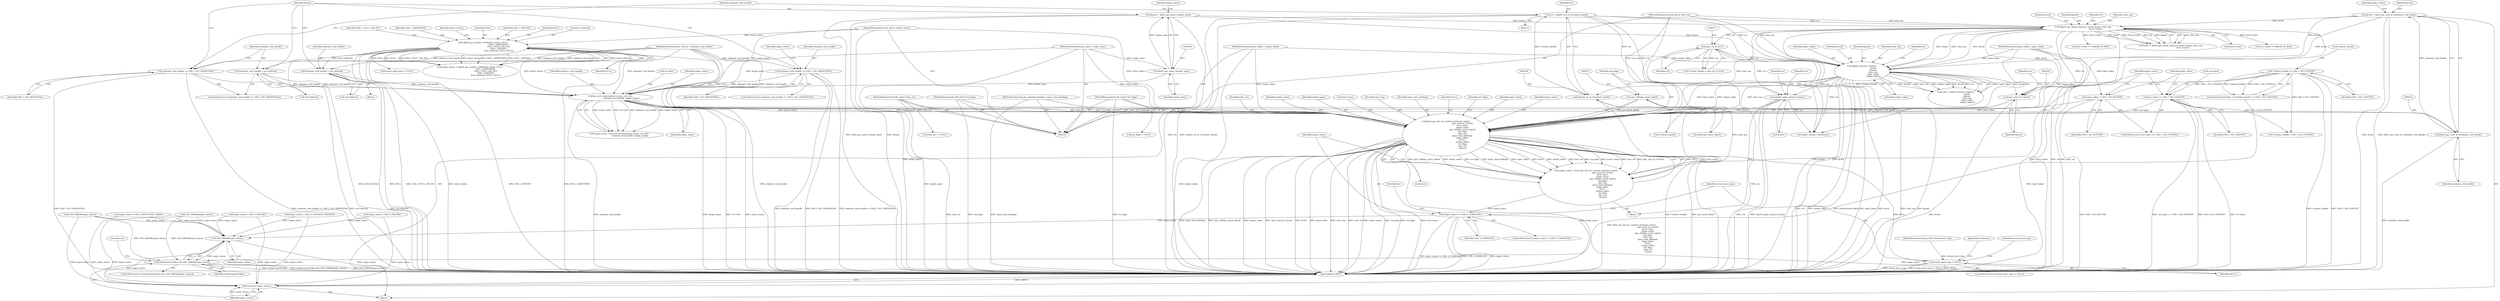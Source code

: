 digraph "0_krb5_e04f0283516e80d2f93366e0d479d13c9b5c8c2a_3@pointer" {
"1000326" [label="(Call,krb5_gss_init_sec_context_ext(minor_status,\n                                                     (gss_cred_id_t) kcred,\n                                                     &ctx->gssc,\n                                                     target_name,\n                                                     (gss_OID)gss_mech_iakerb,\n                                                     req_flags,\n                                                     time_req,\n                                                     input_chan_bindings,\n                                                     input_token,\n                                                     NULL,\n                                                     output_token,\n                                                      ret_flags,\n                                                      time_rec,\n                                                      &exts))"];
"1000207" [label="(Call,kg_cred_resolve(minor_status, ctx->k5c,\n                                   claimant_cred_handle, target_name))"];
"1000162" [label="(Call,iakerb_gss_acquire_cred(minor_status, NULL,\n                                                   GSS_C_INDEFINITE,\n                                                   GSS_C_NULL_OID_SET,\n                                                   GSS_C_INITIATE,\n                                                   &ctx->defcred, NULL, NULL))"];
"1000103" [label="(MethodParameterIn,OM_uint32 *minor_status)"];
"1000156" [label="(Call,claimant_cred_handle == GSS_C_NO_CREDENTIAL)"];
"1000104" [label="(MethodParameterIn,gss_cred_id_t claimant_cred_handle)"];
"1000192" [label="(Call,claimant_cred_handle == GSS_C_NO_CREDENTIAL)"];
"1000195" [label="(Call,claimant_cred_handle = ctx->defcred)"];
"1000178" [label="(Call,claimant_cred_handle = ctx->defcred)"];
"1000202" [label="(Call,(krb5_gss_name_t)target_name)"];
"1000106" [label="(MethodParameterIn,gss_name_t target_name)"];
"1000328" [label="(Call,(gss_cred_id_t) kcred)"];
"1000234" [label="(Call,iakerb_get_initial_state(ctx, kcred, kname, time_req,\n                                        &ctx->state))"];
"1000185" [label="(Call,ctx = (iakerb_ctx_id_t)*context_handle)"];
"1000187" [label="(Call,(iakerb_ctx_id_t)*context_handle)"];
"1000132" [label="(Call,*context_handle == GSS_C_NO_CONTEXT)"];
"1000221" [label="(Call,kcred = (krb5_gss_cred_id_t)claimant_cred_handle)"];
"1000223" [label="(Call,(krb5_gss_cred_id_t)claimant_cred_handle)"];
"1000200" [label="(Call,kname = (krb5_gss_name_t)target_name)"];
"1000109" [label="(MethodParameterIn,OM_uint32 time_req)"];
"1000268" [label="(Call,iakerb_initiator_step(ctx,\n                                     kcred,\n                                     kname,\n                                     time_req,\n                                     input_token,\n                                     output_token))"];
"1000256" [label="(Call,(gss_ctx_id_t)ctx)"];
"1000111" [label="(MethodParameterIn,gss_buffer_t input_token)"];
"1000113" [label="(MethodParameterIn,gss_buffer_t output_token)"];
"1000316" [label="(Call,ctx->gssc == GSS_C_NO_CONTEXT)"];
"1000336" [label="(Call,(gss_OID)gss_mech_iakerb)"];
"1000108" [label="(MethodParameterIn,OM_uint32 req_flags)"];
"1000110" [label="(MethodParameterIn,gss_channel_bindings_t input_chan_bindings)"];
"1000321" [label="(Call,input_token = GSS_C_NO_BUFFER)"];
"1000114" [label="(MethodParameterIn,OM_uint32 *ret_flags)"];
"1000115" [label="(MethodParameterIn,OM_uint32 *time_rec)"];
"1000311" [label="(Call,iakerb_make_exts(ctx, &exts))"];
"1000324" [label="(Call,major_status = krb5_gss_init_sec_context_ext(minor_status,\n                                                     (gss_cred_id_t) kcred,\n                                                     &ctx->gssc,\n                                                     target_name,\n                                                     (gss_OID)gss_mech_iakerb,\n                                                     req_flags,\n                                                     time_req,\n                                                     input_chan_bindings,\n                                                     input_token,\n                                                     NULL,\n                                                     output_token,\n                                                      ret_flags,\n                                                      time_rec,\n                                                      &exts))"];
"1000350" [label="(Call,major_status == GSS_S_COMPLETE)"];
"1000410" [label="(Call,GSS_ERROR(major_status))"];
"1000408" [label="(Call,initialContextToken && GSS_ERROR(major_status))"];
"1000419" [label="(Return,return major_status;)"];
"1000359" [label="(Call,actual_mech_type != NULL)"];
"1000326" [label="(Call,krb5_gss_init_sec_context_ext(minor_status,\n                                                     (gss_cred_id_t) kcred,\n                                                     &ctx->gssc,\n                                                     target_name,\n                                                     (gss_OID)gss_mech_iakerb,\n                                                     req_flags,\n                                                     time_req,\n                                                     input_chan_bindings,\n                                                     input_token,\n                                                     NULL,\n                                                     output_token,\n                                                      ret_flags,\n                                                      time_rec,\n                                                      &exts))"];
"1000349" [label="(ControlStructure,if (major_status == GSS_S_COMPLETE))"];
"1000315" [label="(ControlStructure,if (ctx->gssc == GSS_C_NO_CONTEXT))"];
"1000258" [label="(Identifier,ctx)"];
"1000311" [label="(Call,iakerb_make_exts(ctx, &exts))"];
"1000186" [label="(Identifier,ctx)"];
"1000232" [label="(Call,code = iakerb_get_initial_state(ctx, kcred, kname, time_req,\n                                        &ctx->state))"];
"1000273" [label="(Identifier,input_token)"];
"1000212" [label="(Identifier,claimant_cred_handle)"];
"1000270" [label="(Identifier,kcred)"];
"1000381" [label="(Call,ret_flags != NULL)"];
"1000213" [label="(Identifier,target_name)"];
"1000156" [label="(Call,claimant_cred_handle == GSS_C_NO_CREDENTIAL)"];
"1000271" [label="(Identifier,kname)"];
"1000118" [label="(Call,major_status = GSS_S_FAILURE)"];
"1000346" [label="(Identifier,time_rec)"];
"1000178" [label="(Call,claimant_cred_handle = ctx->defcred)"];
"1000410" [label="(Call,GSS_ERROR(major_status))"];
"1000344" [label="(Identifier,output_token)"];
"1000162" [label="(Call,iakerb_gss_acquire_cred(minor_status, NULL,\n                                                   GSS_C_INDEFINITE,\n                                                   GSS_C_NULL_OID_SET,\n                                                   GSS_C_INITIATE,\n                                                   &ctx->defcred, NULL, NULL))"];
"1000116" [label="(Block,)"];
"1000195" [label="(Call,claimant_cred_handle = ctx->defcred)"];
"1000115" [label="(MethodParameterIn,OM_uint32 *time_rec)"];
"1000179" [label="(Identifier,claimant_cred_handle)"];
"1000114" [label="(MethodParameterIn,OM_uint32 *ret_flags)"];
"1000132" [label="(Call,*context_handle == GSS_C_NO_CONTEXT)"];
"1000313" [label="(Call,&exts)"];
"1000234" [label="(Call,iakerb_get_initial_state(ctx, kcred, kname, time_req,\n                                        &ctx->state))"];
"1000209" [label="(Call,ctx->k5c)"];
"1000328" [label="(Call,(gss_cred_id_t) kcred)"];
"1000352" [label="(Identifier,GSS_S_COMPLETE)"];
"1000236" [label="(Identifier,kcred)"];
"1000227" [label="(Identifier,major_status)"];
"1000325" [label="(Identifier,major_status)"];
"1000321" [label="(Call,input_token = GSS_C_NO_BUFFER)"];
"1000335" [label="(Identifier,target_name)"];
"1000331" [label="(Call,&ctx->gssc)"];
"1000167" [label="(Identifier,GSS_C_INITIATE)"];
"1000371" [label="(Call,actual_mech_type != NULL)"];
"1000256" [label="(Call,(gss_ctx_id_t)ctx)"];
"1000215" [label="(Call,GSS_ERROR(major_status))"];
"1000205" [label="(Call,major_status = kg_cred_resolve(minor_status, ctx->k5c,\n                                   claimant_cred_handle, target_name))"];
"1000206" [label="(Identifier,major_status)"];
"1000109" [label="(MethodParameterIn,OM_uint32 time_req)"];
"1000414" [label="(Identifier,ctx)"];
"1000323" [label="(Identifier,GSS_C_NO_BUFFER)"];
"1000189" [label="(Call,*context_handle)"];
"1000340" [label="(Identifier,time_req)"];
"1000161" [label="(Identifier,major_status)"];
"1000164" [label="(Identifier,NULL)"];
"1000160" [label="(Call,major_status = iakerb_gss_acquire_cred(minor_status, NULL,\n                                                   GSS_C_INDEFINITE,\n                                                   GSS_C_NULL_OID_SET,\n                                                   GSS_C_INITIATE,\n                                                   &ctx->defcred, NULL, NULL))"];
"1000200" [label="(Call,kname = (krb5_gss_name_t)target_name)"];
"1000341" [label="(Identifier,input_chan_bindings)"];
"1000168" [label="(Call,&ctx->defcred)"];
"1000407" [label="(ControlStructure,if (initialContextToken && GSS_ERROR(major_status)))"];
"1000272" [label="(Identifier,time_req)"];
"1000226" [label="(Call,major_status = GSS_S_FAILURE)"];
"1000343" [label="(Identifier,NULL)"];
"1000192" [label="(Call,claimant_cred_handle == GSS_C_NO_CREDENTIAL)"];
"1000260" [label="(Call,ctx->state != IAKERB_AP_REQ)"];
"1000361" [label="(Identifier,NULL)"];
"1000351" [label="(Identifier,major_status)"];
"1000318" [label="(Identifier,ctx)"];
"1000279" [label="(Call,major_status = GSS_S_DEFECTIVE_TOKEN)"];
"1000175" [label="(Call,GSS_ERROR(major_status))"];
"1000330" [label="(Identifier,kcred)"];
"1000345" [label="(Identifier,ret_flags)"];
"1000130" [label="(Call,initialContextToken = (*context_handle == GSS_C_NO_CONTEXT))"];
"1000360" [label="(Identifier,actual_mech_type)"];
"1000222" [label="(Identifier,kcred)"];
"1000155" [label="(ControlStructure,if (claimant_cred_handle == GSS_C_NO_CREDENTIAL))"];
"1000157" [label="(Identifier,claimant_cred_handle)"];
"1000104" [label="(MethodParameterIn,gss_cred_id_t claimant_cred_handle)"];
"1000111" [label="(MethodParameterIn,gss_buffer_t input_token)"];
"1000204" [label="(Identifier,target_name)"];
"1000110" [label="(MethodParameterIn,gss_channel_bindings_t input_chan_bindings)"];
"1000359" [label="(Call,actual_mech_type != NULL)"];
"1000108" [label="(MethodParameterIn,OM_uint32 req_flags)"];
"1000320" [label="(Identifier,GSS_C_NO_CONTEXT)"];
"1000409" [label="(Identifier,initialContextToken)"];
"1000133" [label="(Call,*context_handle)"];
"1000421" [label="(MethodReturn,RET)"];
"1000103" [label="(MethodParameterIn,OM_uint32 *minor_status)"];
"1000106" [label="(MethodParameterIn,gss_name_t target_name)"];
"1000347" [label="(Call,&exts)"];
"1000269" [label="(Identifier,ctx)"];
"1000253" [label="(Call,*context_handle = (gss_ctx_id_t)ctx)"];
"1000338" [label="(Identifier,gss_mech_iakerb)"];
"1000268" [label="(Call,iakerb_initiator_step(ctx,\n                                     kcred,\n                                     kname,\n                                     time_req,\n                                     input_token,\n                                     output_token))"];
"1000358" [label="(ControlStructure,if (actual_mech_type != NULL))"];
"1000274" [label="(Identifier,output_token)"];
"1000408" [label="(Call,initialContextToken && GSS_ERROR(major_status))"];
"1000420" [label="(Identifier,major_status)"];
"1000317" [label="(Call,ctx->gssc)"];
"1000336" [label="(Call,(gss_OID)gss_mech_iakerb)"];
"1000158" [label="(Identifier,GSS_C_NO_CREDENTIAL)"];
"1000208" [label="(Identifier,minor_status)"];
"1000389" [label="(Call,time_rec != NULL)"];
"1000342" [label="(Identifier,input_token)"];
"1000324" [label="(Call,major_status = krb5_gss_init_sec_context_ext(minor_status,\n                                                     (gss_cred_id_t) kcred,\n                                                     &ctx->gssc,\n                                                     target_name,\n                                                     (gss_OID)gss_mech_iakerb,\n                                                     req_flags,\n                                                     time_req,\n                                                     input_chan_bindings,\n                                                     input_token,\n                                                     NULL,\n                                                     output_token,\n                                                      ret_flags,\n                                                      time_rec,\n                                                      &exts))"];
"1000364" [label="(Identifier,actual_mech_type)"];
"1000327" [label="(Identifier,minor_status)"];
"1000197" [label="(Call,ctx->defcred)"];
"1000166" [label="(Identifier,GSS_C_NULL_OID_SET)"];
"1000413" [label="(Call,iakerb_release_context(ctx))"];
"1000196" [label="(Identifier,claimant_cred_handle)"];
"1000355" [label="(Identifier,ctx)"];
"1000316" [label="(Call,ctx->gssc == GSS_C_NO_CONTEXT)"];
"1000221" [label="(Call,kcred = (krb5_gss_cred_id_t)claimant_cred_handle)"];
"1000191" [label="(ControlStructure,if (claimant_cred_handle == GSS_C_NO_CREDENTIAL))"];
"1000411" [label="(Identifier,major_status)"];
"1000223" [label="(Call,(krb5_gss_cred_id_t)claimant_cred_handle)"];
"1000194" [label="(Identifier,GSS_C_NO_CREDENTIAL)"];
"1000180" [label="(Call,ctx->defcred)"];
"1000225" [label="(Identifier,claimant_cred_handle)"];
"1000165" [label="(Identifier,GSS_C_INDEFINITE)"];
"1000113" [label="(MethodParameterIn,gss_buffer_t output_token)"];
"1000184" [label="(Block,)"];
"1000135" [label="(Identifier,GSS_C_NO_CONTEXT)"];
"1000298" [label="(Block,)"];
"1000312" [label="(Identifier,ctx)"];
"1000419" [label="(Return,return major_status;)"];
"1000237" [label="(Identifier,kname)"];
"1000396" [label="(Call,major_status = GSS_S_CONTINUE_NEEDED)"];
"1000266" [label="(Call,code = iakerb_initiator_step(ctx,\n                                     kcred,\n                                     kname,\n                                     time_req,\n                                     input_token,\n                                     output_token))"];
"1000207" [label="(Call,kg_cred_resolve(minor_status, ctx->k5c,\n                                   claimant_cred_handle, target_name))"];
"1000159" [label="(Block,)"];
"1000187" [label="(Call,(iakerb_ctx_id_t)*context_handle)"];
"1000293" [label="(Call,ctx->state == IAKERB_AP_REQ)"];
"1000112" [label="(MethodParameterIn,gss_OID *actual_mech_type)"];
"1000163" [label="(Identifier,minor_status)"];
"1000235" [label="(Identifier,ctx)"];
"1000322" [label="(Identifier,input_token)"];
"1000202" [label="(Call,(krb5_gss_name_t)target_name)"];
"1000350" [label="(Call,major_status == GSS_S_COMPLETE)"];
"1000238" [label="(Identifier,time_req)"];
"1000201" [label="(Identifier,kname)"];
"1000399" [label="(JumpTarget,cleanup:)"];
"1000173" [label="(Identifier,NULL)"];
"1000333" [label="(Identifier,ctx)"];
"1000339" [label="(Identifier,req_flags)"];
"1000415" [label="(Call,*context_handle = GSS_C_NO_CONTEXT)"];
"1000172" [label="(Identifier,NULL)"];
"1000185" [label="(Call,ctx = (iakerb_ctx_id_t)*context_handle)"];
"1000193" [label="(Identifier,claimant_cred_handle)"];
"1000239" [label="(Call,&ctx->state)"];
"1000326" -> "1000324"  [label="AST: "];
"1000326" -> "1000347"  [label="CFG: "];
"1000327" -> "1000326"  [label="AST: "];
"1000328" -> "1000326"  [label="AST: "];
"1000331" -> "1000326"  [label="AST: "];
"1000335" -> "1000326"  [label="AST: "];
"1000336" -> "1000326"  [label="AST: "];
"1000339" -> "1000326"  [label="AST: "];
"1000340" -> "1000326"  [label="AST: "];
"1000341" -> "1000326"  [label="AST: "];
"1000342" -> "1000326"  [label="AST: "];
"1000343" -> "1000326"  [label="AST: "];
"1000344" -> "1000326"  [label="AST: "];
"1000345" -> "1000326"  [label="AST: "];
"1000346" -> "1000326"  [label="AST: "];
"1000347" -> "1000326"  [label="AST: "];
"1000324" -> "1000326"  [label="CFG: "];
"1000326" -> "1000421"  [label="DDG: req_flags"];
"1000326" -> "1000421"  [label="DDG: &ctx->gssc"];
"1000326" -> "1000421"  [label="DDG: (gss_OID)gss_mech_iakerb"];
"1000326" -> "1000421"  [label="DDG: output_token"];
"1000326" -> "1000421"  [label="DDG: (gss_cred_id_t) kcred"];
"1000326" -> "1000421"  [label="DDG: &exts"];
"1000326" -> "1000421"  [label="DDG: input_token"];
"1000326" -> "1000421"  [label="DDG: time_req"];
"1000326" -> "1000421"  [label="DDG: time_rec"];
"1000326" -> "1000421"  [label="DDG: minor_status"];
"1000326" -> "1000421"  [label="DDG: ret_flags"];
"1000326" -> "1000421"  [label="DDG: target_name"];
"1000326" -> "1000421"  [label="DDG: input_chan_bindings"];
"1000326" -> "1000324"  [label="DDG: NULL"];
"1000326" -> "1000324"  [label="DDG: &ctx->gssc"];
"1000326" -> "1000324"  [label="DDG: (gss_OID)gss_mech_iakerb"];
"1000326" -> "1000324"  [label="DDG: target_name"];
"1000326" -> "1000324"  [label="DDG: ret_flags"];
"1000326" -> "1000324"  [label="DDG: input_chan_bindings"];
"1000326" -> "1000324"  [label="DDG: input_token"];
"1000326" -> "1000324"  [label="DDG: &exts"];
"1000326" -> "1000324"  [label="DDG: output_token"];
"1000326" -> "1000324"  [label="DDG: time_req"];
"1000326" -> "1000324"  [label="DDG: req_flags"];
"1000326" -> "1000324"  [label="DDG: minor_status"];
"1000326" -> "1000324"  [label="DDG: time_rec"];
"1000326" -> "1000324"  [label="DDG: (gss_cred_id_t) kcred"];
"1000207" -> "1000326"  [label="DDG: minor_status"];
"1000207" -> "1000326"  [label="DDG: target_name"];
"1000103" -> "1000326"  [label="DDG: minor_status"];
"1000328" -> "1000326"  [label="DDG: kcred"];
"1000316" -> "1000326"  [label="DDG: ctx->gssc"];
"1000106" -> "1000326"  [label="DDG: target_name"];
"1000336" -> "1000326"  [label="DDG: gss_mech_iakerb"];
"1000108" -> "1000326"  [label="DDG: req_flags"];
"1000234" -> "1000326"  [label="DDG: time_req"];
"1000268" -> "1000326"  [label="DDG: time_req"];
"1000268" -> "1000326"  [label="DDG: input_token"];
"1000268" -> "1000326"  [label="DDG: output_token"];
"1000109" -> "1000326"  [label="DDG: time_req"];
"1000110" -> "1000326"  [label="DDG: input_chan_bindings"];
"1000321" -> "1000326"  [label="DDG: input_token"];
"1000111" -> "1000326"  [label="DDG: input_token"];
"1000162" -> "1000326"  [label="DDG: NULL"];
"1000113" -> "1000326"  [label="DDG: output_token"];
"1000114" -> "1000326"  [label="DDG: ret_flags"];
"1000115" -> "1000326"  [label="DDG: time_rec"];
"1000311" -> "1000326"  [label="DDG: &exts"];
"1000326" -> "1000359"  [label="DDG: NULL"];
"1000207" -> "1000205"  [label="AST: "];
"1000207" -> "1000213"  [label="CFG: "];
"1000208" -> "1000207"  [label="AST: "];
"1000209" -> "1000207"  [label="AST: "];
"1000212" -> "1000207"  [label="AST: "];
"1000213" -> "1000207"  [label="AST: "];
"1000205" -> "1000207"  [label="CFG: "];
"1000207" -> "1000421"  [label="DDG: ctx->k5c"];
"1000207" -> "1000421"  [label="DDG: minor_status"];
"1000207" -> "1000421"  [label="DDG: claimant_cred_handle"];
"1000207" -> "1000421"  [label="DDG: target_name"];
"1000207" -> "1000205"  [label="DDG: minor_status"];
"1000207" -> "1000205"  [label="DDG: ctx->k5c"];
"1000207" -> "1000205"  [label="DDG: claimant_cred_handle"];
"1000207" -> "1000205"  [label="DDG: target_name"];
"1000162" -> "1000207"  [label="DDG: minor_status"];
"1000103" -> "1000207"  [label="DDG: minor_status"];
"1000156" -> "1000207"  [label="DDG: claimant_cred_handle"];
"1000192" -> "1000207"  [label="DDG: claimant_cred_handle"];
"1000195" -> "1000207"  [label="DDG: claimant_cred_handle"];
"1000178" -> "1000207"  [label="DDG: claimant_cred_handle"];
"1000104" -> "1000207"  [label="DDG: claimant_cred_handle"];
"1000202" -> "1000207"  [label="DDG: target_name"];
"1000106" -> "1000207"  [label="DDG: target_name"];
"1000207" -> "1000223"  [label="DDG: claimant_cred_handle"];
"1000162" -> "1000160"  [label="AST: "];
"1000162" -> "1000173"  [label="CFG: "];
"1000163" -> "1000162"  [label="AST: "];
"1000164" -> "1000162"  [label="AST: "];
"1000165" -> "1000162"  [label="AST: "];
"1000166" -> "1000162"  [label="AST: "];
"1000167" -> "1000162"  [label="AST: "];
"1000168" -> "1000162"  [label="AST: "];
"1000172" -> "1000162"  [label="AST: "];
"1000173" -> "1000162"  [label="AST: "];
"1000160" -> "1000162"  [label="CFG: "];
"1000162" -> "1000421"  [label="DDG: &ctx->defcred"];
"1000162" -> "1000421"  [label="DDG: NULL"];
"1000162" -> "1000421"  [label="DDG: GSS_C_NULL_OID_SET"];
"1000162" -> "1000421"  [label="DDG: GSS_C_INITIATE"];
"1000162" -> "1000421"  [label="DDG: minor_status"];
"1000162" -> "1000421"  [label="DDG: GSS_C_INDEFINITE"];
"1000162" -> "1000160"  [label="DDG: &ctx->defcred"];
"1000162" -> "1000160"  [label="DDG: NULL"];
"1000162" -> "1000160"  [label="DDG: GSS_C_NULL_OID_SET"];
"1000162" -> "1000160"  [label="DDG: minor_status"];
"1000162" -> "1000160"  [label="DDG: GSS_C_INDEFINITE"];
"1000162" -> "1000160"  [label="DDG: GSS_C_INITIATE"];
"1000103" -> "1000162"  [label="DDG: minor_status"];
"1000162" -> "1000178"  [label="DDG: &ctx->defcred"];
"1000162" -> "1000371"  [label="DDG: NULL"];
"1000103" -> "1000102"  [label="AST: "];
"1000103" -> "1000421"  [label="DDG: minor_status"];
"1000156" -> "1000155"  [label="AST: "];
"1000156" -> "1000158"  [label="CFG: "];
"1000157" -> "1000156"  [label="AST: "];
"1000158" -> "1000156"  [label="AST: "];
"1000161" -> "1000156"  [label="CFG: "];
"1000201" -> "1000156"  [label="CFG: "];
"1000156" -> "1000421"  [label="DDG: claimant_cred_handle"];
"1000156" -> "1000421"  [label="DDG: GSS_C_NO_CREDENTIAL"];
"1000156" -> "1000421"  [label="DDG: claimant_cred_handle == GSS_C_NO_CREDENTIAL"];
"1000104" -> "1000156"  [label="DDG: claimant_cred_handle"];
"1000104" -> "1000102"  [label="AST: "];
"1000104" -> "1000421"  [label="DDG: claimant_cred_handle"];
"1000104" -> "1000178"  [label="DDG: claimant_cred_handle"];
"1000104" -> "1000192"  [label="DDG: claimant_cred_handle"];
"1000104" -> "1000195"  [label="DDG: claimant_cred_handle"];
"1000104" -> "1000223"  [label="DDG: claimant_cred_handle"];
"1000192" -> "1000191"  [label="AST: "];
"1000192" -> "1000194"  [label="CFG: "];
"1000193" -> "1000192"  [label="AST: "];
"1000194" -> "1000192"  [label="AST: "];
"1000196" -> "1000192"  [label="CFG: "];
"1000201" -> "1000192"  [label="CFG: "];
"1000192" -> "1000421"  [label="DDG: GSS_C_NO_CREDENTIAL"];
"1000192" -> "1000421"  [label="DDG: claimant_cred_handle == GSS_C_NO_CREDENTIAL"];
"1000195" -> "1000191"  [label="AST: "];
"1000195" -> "1000197"  [label="CFG: "];
"1000196" -> "1000195"  [label="AST: "];
"1000197" -> "1000195"  [label="AST: "];
"1000201" -> "1000195"  [label="CFG: "];
"1000195" -> "1000421"  [label="DDG: ctx->defcred"];
"1000178" -> "1000159"  [label="AST: "];
"1000178" -> "1000180"  [label="CFG: "];
"1000179" -> "1000178"  [label="AST: "];
"1000180" -> "1000178"  [label="AST: "];
"1000201" -> "1000178"  [label="CFG: "];
"1000178" -> "1000421"  [label="DDG: ctx->defcred"];
"1000202" -> "1000200"  [label="AST: "];
"1000202" -> "1000204"  [label="CFG: "];
"1000203" -> "1000202"  [label="AST: "];
"1000204" -> "1000202"  [label="AST: "];
"1000200" -> "1000202"  [label="CFG: "];
"1000202" -> "1000200"  [label="DDG: target_name"];
"1000106" -> "1000202"  [label="DDG: target_name"];
"1000106" -> "1000102"  [label="AST: "];
"1000106" -> "1000421"  [label="DDG: target_name"];
"1000328" -> "1000330"  [label="CFG: "];
"1000329" -> "1000328"  [label="AST: "];
"1000330" -> "1000328"  [label="AST: "];
"1000333" -> "1000328"  [label="CFG: "];
"1000328" -> "1000421"  [label="DDG: kcred"];
"1000234" -> "1000328"  [label="DDG: kcred"];
"1000221" -> "1000328"  [label="DDG: kcred"];
"1000268" -> "1000328"  [label="DDG: kcred"];
"1000234" -> "1000232"  [label="AST: "];
"1000234" -> "1000239"  [label="CFG: "];
"1000235" -> "1000234"  [label="AST: "];
"1000236" -> "1000234"  [label="AST: "];
"1000237" -> "1000234"  [label="AST: "];
"1000238" -> "1000234"  [label="AST: "];
"1000239" -> "1000234"  [label="AST: "];
"1000232" -> "1000234"  [label="CFG: "];
"1000234" -> "1000421"  [label="DDG: kname"];
"1000234" -> "1000421"  [label="DDG: kcred"];
"1000234" -> "1000421"  [label="DDG: &ctx->state"];
"1000234" -> "1000421"  [label="DDG: ctx"];
"1000234" -> "1000421"  [label="DDG: time_req"];
"1000234" -> "1000232"  [label="DDG: time_req"];
"1000234" -> "1000232"  [label="DDG: kcred"];
"1000234" -> "1000232"  [label="DDG: &ctx->state"];
"1000234" -> "1000232"  [label="DDG: ctx"];
"1000234" -> "1000232"  [label="DDG: kname"];
"1000185" -> "1000234"  [label="DDG: ctx"];
"1000221" -> "1000234"  [label="DDG: kcred"];
"1000200" -> "1000234"  [label="DDG: kname"];
"1000109" -> "1000234"  [label="DDG: time_req"];
"1000234" -> "1000256"  [label="DDG: ctx"];
"1000234" -> "1000260"  [label="DDG: &ctx->state"];
"1000234" -> "1000268"  [label="DDG: kcred"];
"1000234" -> "1000268"  [label="DDG: kname"];
"1000234" -> "1000268"  [label="DDG: time_req"];
"1000234" -> "1000293"  [label="DDG: &ctx->state"];
"1000234" -> "1000413"  [label="DDG: ctx"];
"1000185" -> "1000184"  [label="AST: "];
"1000185" -> "1000187"  [label="CFG: "];
"1000186" -> "1000185"  [label="AST: "];
"1000187" -> "1000185"  [label="AST: "];
"1000193" -> "1000185"  [label="CFG: "];
"1000185" -> "1000421"  [label="DDG: ctx"];
"1000185" -> "1000421"  [label="DDG: (iakerb_ctx_id_t)*context_handle"];
"1000187" -> "1000185"  [label="DDG: *context_handle"];
"1000185" -> "1000268"  [label="DDG: ctx"];
"1000185" -> "1000311"  [label="DDG: ctx"];
"1000185" -> "1000413"  [label="DDG: ctx"];
"1000187" -> "1000189"  [label="CFG: "];
"1000188" -> "1000187"  [label="AST: "];
"1000189" -> "1000187"  [label="AST: "];
"1000187" -> "1000421"  [label="DDG: *context_handle"];
"1000132" -> "1000187"  [label="DDG: *context_handle"];
"1000132" -> "1000130"  [label="AST: "];
"1000132" -> "1000135"  [label="CFG: "];
"1000133" -> "1000132"  [label="AST: "];
"1000135" -> "1000132"  [label="AST: "];
"1000130" -> "1000132"  [label="CFG: "];
"1000132" -> "1000421"  [label="DDG: *context_handle"];
"1000132" -> "1000421"  [label="DDG: GSS_C_NO_CONTEXT"];
"1000132" -> "1000130"  [label="DDG: *context_handle"];
"1000132" -> "1000130"  [label="DDG: GSS_C_NO_CONTEXT"];
"1000132" -> "1000316"  [label="DDG: GSS_C_NO_CONTEXT"];
"1000132" -> "1000415"  [label="DDG: GSS_C_NO_CONTEXT"];
"1000221" -> "1000116"  [label="AST: "];
"1000221" -> "1000223"  [label="CFG: "];
"1000222" -> "1000221"  [label="AST: "];
"1000223" -> "1000221"  [label="AST: "];
"1000227" -> "1000221"  [label="CFG: "];
"1000221" -> "1000421"  [label="DDG: (krb5_gss_cred_id_t)claimant_cred_handle"];
"1000221" -> "1000421"  [label="DDG: kcred"];
"1000223" -> "1000221"  [label="DDG: claimant_cred_handle"];
"1000221" -> "1000268"  [label="DDG: kcred"];
"1000223" -> "1000225"  [label="CFG: "];
"1000224" -> "1000223"  [label="AST: "];
"1000225" -> "1000223"  [label="AST: "];
"1000223" -> "1000421"  [label="DDG: claimant_cred_handle"];
"1000200" -> "1000116"  [label="AST: "];
"1000201" -> "1000200"  [label="AST: "];
"1000206" -> "1000200"  [label="CFG: "];
"1000200" -> "1000421"  [label="DDG: kname"];
"1000200" -> "1000421"  [label="DDG: (krb5_gss_name_t)target_name"];
"1000200" -> "1000268"  [label="DDG: kname"];
"1000109" -> "1000102"  [label="AST: "];
"1000109" -> "1000421"  [label="DDG: time_req"];
"1000109" -> "1000268"  [label="DDG: time_req"];
"1000268" -> "1000266"  [label="AST: "];
"1000268" -> "1000274"  [label="CFG: "];
"1000269" -> "1000268"  [label="AST: "];
"1000270" -> "1000268"  [label="AST: "];
"1000271" -> "1000268"  [label="AST: "];
"1000272" -> "1000268"  [label="AST: "];
"1000273" -> "1000268"  [label="AST: "];
"1000274" -> "1000268"  [label="AST: "];
"1000266" -> "1000268"  [label="CFG: "];
"1000268" -> "1000421"  [label="DDG: ctx"];
"1000268" -> "1000421"  [label="DDG: output_token"];
"1000268" -> "1000421"  [label="DDG: input_token"];
"1000268" -> "1000421"  [label="DDG: kcred"];
"1000268" -> "1000421"  [label="DDG: time_req"];
"1000268" -> "1000421"  [label="DDG: kname"];
"1000268" -> "1000266"  [label="DDG: input_token"];
"1000268" -> "1000266"  [label="DDG: kname"];
"1000268" -> "1000266"  [label="DDG: time_req"];
"1000268" -> "1000266"  [label="DDG: output_token"];
"1000268" -> "1000266"  [label="DDG: kcred"];
"1000268" -> "1000266"  [label="DDG: ctx"];
"1000256" -> "1000268"  [label="DDG: ctx"];
"1000111" -> "1000268"  [label="DDG: input_token"];
"1000113" -> "1000268"  [label="DDG: output_token"];
"1000268" -> "1000311"  [label="DDG: ctx"];
"1000268" -> "1000413"  [label="DDG: ctx"];
"1000256" -> "1000253"  [label="AST: "];
"1000256" -> "1000258"  [label="CFG: "];
"1000257" -> "1000256"  [label="AST: "];
"1000258" -> "1000256"  [label="AST: "];
"1000253" -> "1000256"  [label="CFG: "];
"1000256" -> "1000421"  [label="DDG: ctx"];
"1000256" -> "1000253"  [label="DDG: ctx"];
"1000256" -> "1000311"  [label="DDG: ctx"];
"1000256" -> "1000413"  [label="DDG: ctx"];
"1000111" -> "1000102"  [label="AST: "];
"1000111" -> "1000421"  [label="DDG: input_token"];
"1000111" -> "1000321"  [label="DDG: input_token"];
"1000113" -> "1000102"  [label="AST: "];
"1000113" -> "1000421"  [label="DDG: output_token"];
"1000316" -> "1000315"  [label="AST: "];
"1000316" -> "1000320"  [label="CFG: "];
"1000317" -> "1000316"  [label="AST: "];
"1000320" -> "1000316"  [label="AST: "];
"1000322" -> "1000316"  [label="CFG: "];
"1000325" -> "1000316"  [label="CFG: "];
"1000316" -> "1000421"  [label="DDG: ctx->gssc == GSS_C_NO_CONTEXT"];
"1000316" -> "1000421"  [label="DDG: GSS_C_NO_CONTEXT"];
"1000316" -> "1000421"  [label="DDG: ctx->gssc"];
"1000316" -> "1000415"  [label="DDG: GSS_C_NO_CONTEXT"];
"1000336" -> "1000338"  [label="CFG: "];
"1000337" -> "1000336"  [label="AST: "];
"1000338" -> "1000336"  [label="AST: "];
"1000339" -> "1000336"  [label="CFG: "];
"1000336" -> "1000421"  [label="DDG: gss_mech_iakerb"];
"1000108" -> "1000102"  [label="AST: "];
"1000108" -> "1000421"  [label="DDG: req_flags"];
"1000110" -> "1000102"  [label="AST: "];
"1000110" -> "1000421"  [label="DDG: input_chan_bindings"];
"1000321" -> "1000315"  [label="AST: "];
"1000321" -> "1000323"  [label="CFG: "];
"1000322" -> "1000321"  [label="AST: "];
"1000323" -> "1000321"  [label="AST: "];
"1000325" -> "1000321"  [label="CFG: "];
"1000321" -> "1000421"  [label="DDG: GSS_C_NO_BUFFER"];
"1000114" -> "1000102"  [label="AST: "];
"1000114" -> "1000421"  [label="DDG: ret_flags"];
"1000114" -> "1000381"  [label="DDG: ret_flags"];
"1000115" -> "1000102"  [label="AST: "];
"1000115" -> "1000421"  [label="DDG: time_rec"];
"1000115" -> "1000389"  [label="DDG: time_rec"];
"1000311" -> "1000298"  [label="AST: "];
"1000311" -> "1000313"  [label="CFG: "];
"1000312" -> "1000311"  [label="AST: "];
"1000313" -> "1000311"  [label="AST: "];
"1000318" -> "1000311"  [label="CFG: "];
"1000311" -> "1000421"  [label="DDG: ctx"];
"1000311" -> "1000421"  [label="DDG: iakerb_make_exts(ctx, &exts)"];
"1000311" -> "1000413"  [label="DDG: ctx"];
"1000324" -> "1000298"  [label="AST: "];
"1000325" -> "1000324"  [label="AST: "];
"1000351" -> "1000324"  [label="CFG: "];
"1000324" -> "1000421"  [label="DDG: krb5_gss_init_sec_context_ext(minor_status,\n                                                     (gss_cred_id_t) kcred,\n                                                     &ctx->gssc,\n                                                     target_name,\n                                                     (gss_OID)gss_mech_iakerb,\n                                                     req_flags,\n                                                     time_req,\n                                                     input_chan_bindings,\n                                                     input_token,\n                                                     NULL,\n                                                     output_token,\n                                                      ret_flags,\n                                                      time_rec,\n                                                      &exts)"];
"1000324" -> "1000350"  [label="DDG: major_status"];
"1000350" -> "1000349"  [label="AST: "];
"1000350" -> "1000352"  [label="CFG: "];
"1000351" -> "1000350"  [label="AST: "];
"1000352" -> "1000350"  [label="AST: "];
"1000355" -> "1000350"  [label="CFG: "];
"1000360" -> "1000350"  [label="CFG: "];
"1000350" -> "1000421"  [label="DDG: major_status"];
"1000350" -> "1000421"  [label="DDG: major_status == GSS_S_COMPLETE"];
"1000350" -> "1000421"  [label="DDG: GSS_S_COMPLETE"];
"1000350" -> "1000410"  [label="DDG: major_status"];
"1000350" -> "1000419"  [label="DDG: major_status"];
"1000410" -> "1000408"  [label="AST: "];
"1000410" -> "1000411"  [label="CFG: "];
"1000411" -> "1000410"  [label="AST: "];
"1000408" -> "1000410"  [label="CFG: "];
"1000410" -> "1000421"  [label="DDG: major_status"];
"1000410" -> "1000408"  [label="DDG: major_status"];
"1000396" -> "1000410"  [label="DDG: major_status"];
"1000226" -> "1000410"  [label="DDG: major_status"];
"1000279" -> "1000410"  [label="DDG: major_status"];
"1000215" -> "1000410"  [label="DDG: major_status"];
"1000175" -> "1000410"  [label="DDG: major_status"];
"1000118" -> "1000410"  [label="DDG: major_status"];
"1000410" -> "1000419"  [label="DDG: major_status"];
"1000408" -> "1000407"  [label="AST: "];
"1000408" -> "1000409"  [label="CFG: "];
"1000409" -> "1000408"  [label="AST: "];
"1000414" -> "1000408"  [label="CFG: "];
"1000420" -> "1000408"  [label="CFG: "];
"1000408" -> "1000421"  [label="DDG: initialContextToken"];
"1000408" -> "1000421"  [label="DDG: initialContextToken && GSS_ERROR(major_status)"];
"1000408" -> "1000421"  [label="DDG: GSS_ERROR(major_status)"];
"1000130" -> "1000408"  [label="DDG: initialContextToken"];
"1000215" -> "1000408"  [label="DDG: GSS_ERROR(major_status)"];
"1000175" -> "1000408"  [label="DDG: GSS_ERROR(major_status)"];
"1000419" -> "1000116"  [label="AST: "];
"1000419" -> "1000420"  [label="CFG: "];
"1000420" -> "1000419"  [label="AST: "];
"1000421" -> "1000419"  [label="CFG: "];
"1000419" -> "1000421"  [label="DDG: <RET>"];
"1000420" -> "1000419"  [label="DDG: major_status"];
"1000396" -> "1000419"  [label="DDG: major_status"];
"1000226" -> "1000419"  [label="DDG: major_status"];
"1000279" -> "1000419"  [label="DDG: major_status"];
"1000215" -> "1000419"  [label="DDG: major_status"];
"1000175" -> "1000419"  [label="DDG: major_status"];
"1000118" -> "1000419"  [label="DDG: major_status"];
"1000359" -> "1000358"  [label="AST: "];
"1000359" -> "1000361"  [label="CFG: "];
"1000360" -> "1000359"  [label="AST: "];
"1000361" -> "1000359"  [label="AST: "];
"1000364" -> "1000359"  [label="CFG: "];
"1000399" -> "1000359"  [label="CFG: "];
"1000359" -> "1000421"  [label="DDG: NULL"];
"1000359" -> "1000421"  [label="DDG: actual_mech_type"];
"1000359" -> "1000421"  [label="DDG: actual_mech_type != NULL"];
"1000112" -> "1000359"  [label="DDG: actual_mech_type"];
}
